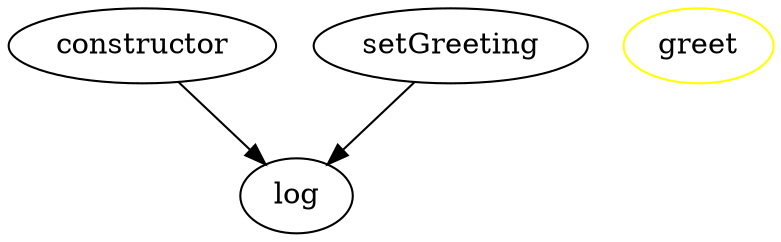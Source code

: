 strict digraph {
  constructor
  log
  greet [color=yellow]
  setGreeting
  constructor -> log
  setGreeting -> log
}


